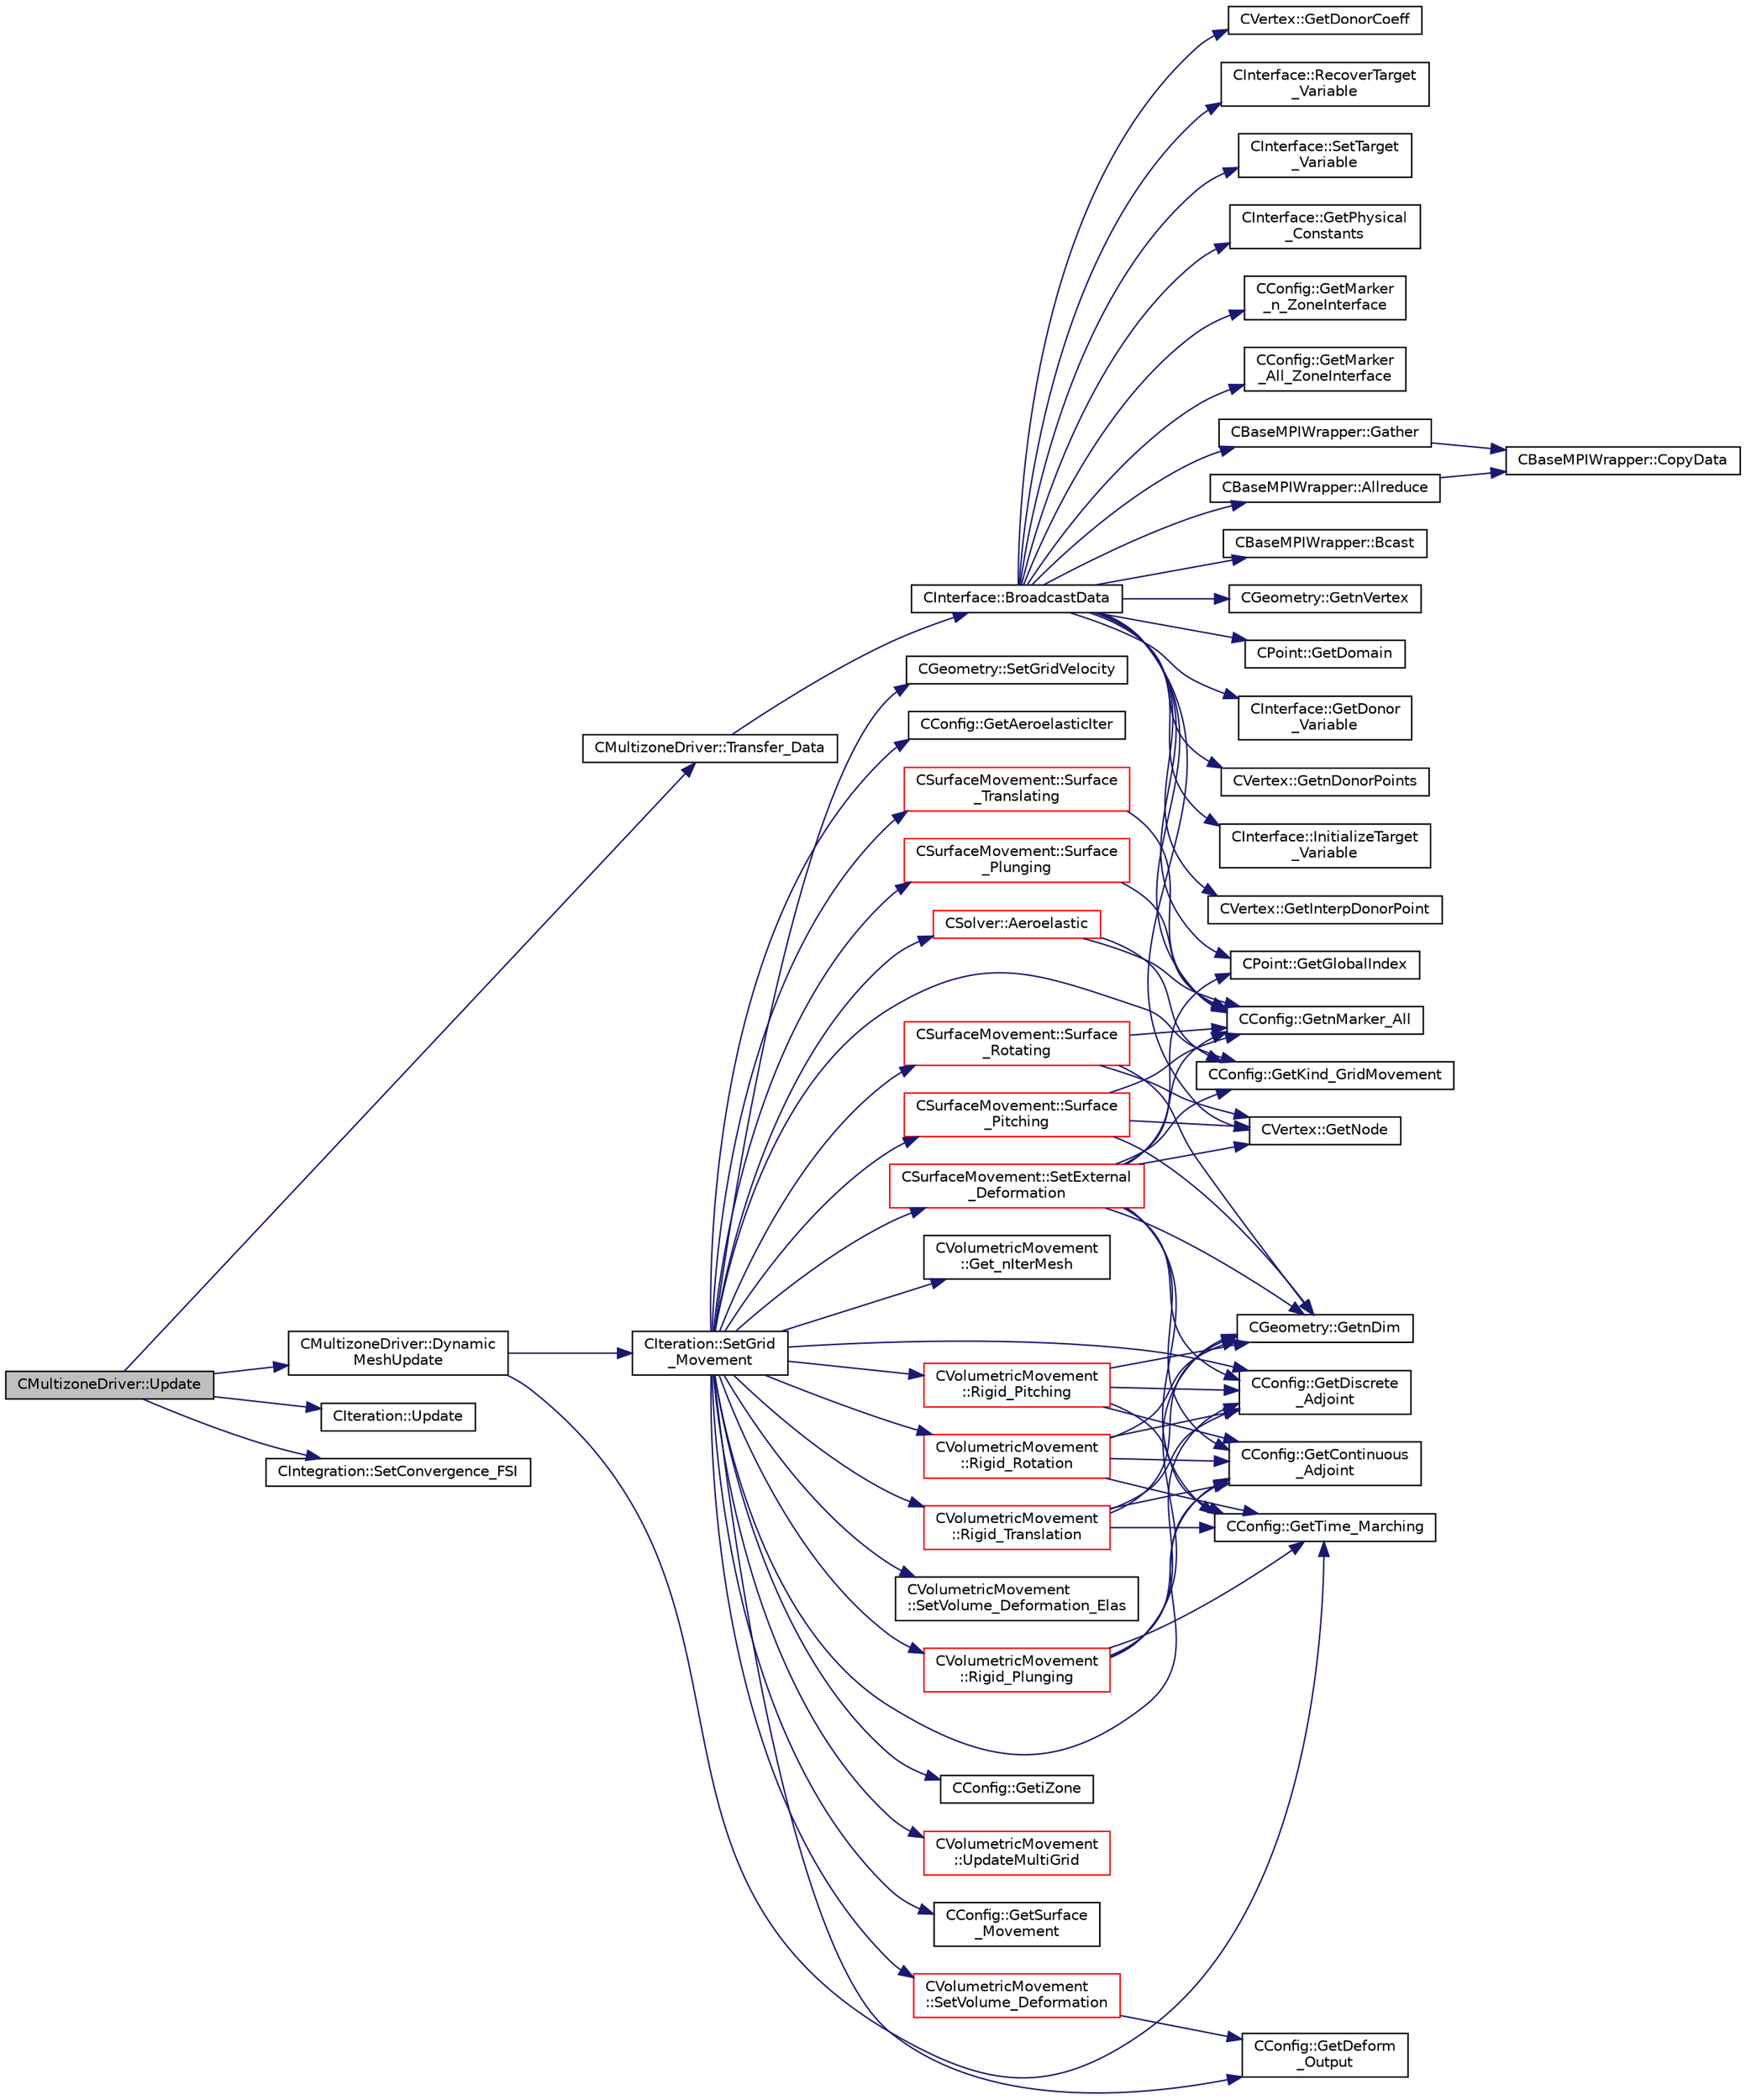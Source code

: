 digraph "CMultizoneDriver::Update"
{
  edge [fontname="Helvetica",fontsize="10",labelfontname="Helvetica",labelfontsize="10"];
  node [fontname="Helvetica",fontsize="10",shape=record];
  rankdir="LR";
  Node1666 [label="CMultizoneDriver::Update",height=0.2,width=0.4,color="black", fillcolor="grey75", style="filled", fontcolor="black"];
  Node1666 -> Node1667 [color="midnightblue",fontsize="10",style="solid",fontname="Helvetica"];
  Node1667 [label="CMultizoneDriver::Transfer_Data",height=0.2,width=0.4,color="black", fillcolor="white", style="filled",URL="$class_c_multizone_driver.html#aa4bdb7a03c7138edb5e7cf17551b9d03",tooltip="Routine to provide all the desired physical transfers between the different zones during one iteratio..."];
  Node1667 -> Node1668 [color="midnightblue",fontsize="10",style="solid",fontname="Helvetica"];
  Node1668 [label="CInterface::BroadcastData",height=0.2,width=0.4,color="black", fillcolor="white", style="filled",URL="$class_c_interface.html#a2e2f60d93a4041c60235926b55d0ba5c",tooltip="Interpolate data and broadcast it into all processors, for nonmatching meshes. "];
  Node1668 -> Node1669 [color="midnightblue",fontsize="10",style="solid",fontname="Helvetica"];
  Node1669 [label="CInterface::GetPhysical\l_Constants",height=0.2,width=0.4,color="black", fillcolor="white", style="filled",URL="$class_c_interface.html#a50bb027c9818cd7dd284fff12be37984",tooltip="A virtual member. "];
  Node1668 -> Node1670 [color="midnightblue",fontsize="10",style="solid",fontname="Helvetica"];
  Node1670 [label="CConfig::GetMarker\l_n_ZoneInterface",height=0.2,width=0.4,color="black", fillcolor="white", style="filled",URL="$class_c_config.html#a87063c04f8713d8fc46dfcedb6adef34",tooltip="Get the number of FSI interface markers val_marker. "];
  Node1668 -> Node1671 [color="midnightblue",fontsize="10",style="solid",fontname="Helvetica"];
  Node1671 [label="CConfig::GetnMarker_All",height=0.2,width=0.4,color="black", fillcolor="white", style="filled",URL="$class_c_config.html#a300c4884edfc0c2acf395036439004f4",tooltip="Get the total number of boundary markers including send/receive domains. "];
  Node1668 -> Node1672 [color="midnightblue",fontsize="10",style="solid",fontname="Helvetica"];
  Node1672 [label="CConfig::GetMarker\l_All_ZoneInterface",height=0.2,width=0.4,color="black", fillcolor="white", style="filled",URL="$class_c_config.html#ad7e1b2f0ee9749cc62c5394ae761ae0e",tooltip="Get the FSI interface information for a marker val_marker. "];
  Node1668 -> Node1673 [color="midnightblue",fontsize="10",style="solid",fontname="Helvetica"];
  Node1673 [label="CBaseMPIWrapper::Gather",height=0.2,width=0.4,color="black", fillcolor="white", style="filled",URL="$class_c_base_m_p_i_wrapper.html#a39e59958c13f7fefc74062ba2ff149f1"];
  Node1673 -> Node1674 [color="midnightblue",fontsize="10",style="solid",fontname="Helvetica"];
  Node1674 [label="CBaseMPIWrapper::CopyData",height=0.2,width=0.4,color="black", fillcolor="white", style="filled",URL="$class_c_base_m_p_i_wrapper.html#a4725cc1dd65b161b483e812a538a5e36"];
  Node1668 -> Node1675 [color="midnightblue",fontsize="10",style="solid",fontname="Helvetica"];
  Node1675 [label="CBaseMPIWrapper::Bcast",height=0.2,width=0.4,color="black", fillcolor="white", style="filled",URL="$class_c_base_m_p_i_wrapper.html#ae816a2f124ea5ae95337418462514df5"];
  Node1668 -> Node1676 [color="midnightblue",fontsize="10",style="solid",fontname="Helvetica"];
  Node1676 [label="CGeometry::GetnVertex",height=0.2,width=0.4,color="black", fillcolor="white", style="filled",URL="$class_c_geometry.html#a55427e474834af1941e13750b17975be",tooltip="Get number of vertices. "];
  Node1668 -> Node1677 [color="midnightblue",fontsize="10",style="solid",fontname="Helvetica"];
  Node1677 [label="CVertex::GetNode",height=0.2,width=0.4,color="black", fillcolor="white", style="filled",URL="$class_c_vertex.html#a95c513bf927464157ed96b6c79779a1f",tooltip="Get the node of the vertex. "];
  Node1668 -> Node1678 [color="midnightblue",fontsize="10",style="solid",fontname="Helvetica"];
  Node1678 [label="CPoint::GetDomain",height=0.2,width=0.4,color="black", fillcolor="white", style="filled",URL="$class_c_point.html#a1d7e22a60d4cfef356af1cba2bab3e55",tooltip="For parallel computation, its indicates if a point must be computed or not. "];
  Node1668 -> Node1679 [color="midnightblue",fontsize="10",style="solid",fontname="Helvetica"];
  Node1679 [label="CBaseMPIWrapper::Allreduce",height=0.2,width=0.4,color="black", fillcolor="white", style="filled",URL="$class_c_base_m_p_i_wrapper.html#a637b6fd917a8ca91ce748ba88e0d66b6"];
  Node1679 -> Node1674 [color="midnightblue",fontsize="10",style="solid",fontname="Helvetica"];
  Node1668 -> Node1680 [color="midnightblue",fontsize="10",style="solid",fontname="Helvetica"];
  Node1680 [label="CInterface::GetDonor\l_Variable",height=0.2,width=0.4,color="black", fillcolor="white", style="filled",URL="$class_c_interface.html#ada6a42fa4745639309900d7ad709b9b4",tooltip="A virtual member. "];
  Node1668 -> Node1681 [color="midnightblue",fontsize="10",style="solid",fontname="Helvetica"];
  Node1681 [label="CPoint::GetGlobalIndex",height=0.2,width=0.4,color="black", fillcolor="white", style="filled",URL="$class_c_point.html#ab546170a5a03ef210a75fc5531910050",tooltip="Get the global index in a parallel computation. "];
  Node1668 -> Node1682 [color="midnightblue",fontsize="10",style="solid",fontname="Helvetica"];
  Node1682 [label="CVertex::GetnDonorPoints",height=0.2,width=0.4,color="black", fillcolor="white", style="filled",URL="$class_c_vertex.html#a58814b9ff753b7f56e073c07ed0eb9d7",tooltip="Return the value of nDonor_Points. "];
  Node1668 -> Node1683 [color="midnightblue",fontsize="10",style="solid",fontname="Helvetica"];
  Node1683 [label="CInterface::InitializeTarget\l_Variable",height=0.2,width=0.4,color="black", fillcolor="white", style="filled",URL="$class_c_interface.html#a2bc05852139b6a3301ee8530887b223e",tooltip="Initializes the target variable. "];
  Node1668 -> Node1684 [color="midnightblue",fontsize="10",style="solid",fontname="Helvetica"];
  Node1684 [label="CVertex::GetInterpDonorPoint",height=0.2,width=0.4,color="black", fillcolor="white", style="filled",URL="$class_c_vertex.html#abba7777cdf00b9c7e8f30abff5047a7d",tooltip="Get the value of the donor point of a vertex (for interpolation). "];
  Node1668 -> Node1685 [color="midnightblue",fontsize="10",style="solid",fontname="Helvetica"];
  Node1685 [label="CVertex::GetDonorCoeff",height=0.2,width=0.4,color="black", fillcolor="white", style="filled",URL="$class_c_vertex.html#ad34df54a614287bcd78cc2a13e6ff410",tooltip="Get the coefficient value of a donor point. "];
  Node1668 -> Node1686 [color="midnightblue",fontsize="10",style="solid",fontname="Helvetica"];
  Node1686 [label="CInterface::RecoverTarget\l_Variable",height=0.2,width=0.4,color="black", fillcolor="white", style="filled",URL="$class_c_interface.html#a1cc208e7c5a8450ae45b0cc1c25c59cf",tooltip="Recovers the target variable from the buffer of su2doubles that was broadcasted. "];
  Node1668 -> Node1687 [color="midnightblue",fontsize="10",style="solid",fontname="Helvetica"];
  Node1687 [label="CInterface::SetTarget\l_Variable",height=0.2,width=0.4,color="black", fillcolor="white", style="filled",URL="$class_c_interface.html#a6f50a839dadc10ccfa9dad5d199c8fa7",tooltip="A virtual member. "];
  Node1666 -> Node1688 [color="midnightblue",fontsize="10",style="solid",fontname="Helvetica"];
  Node1688 [label="CMultizoneDriver::Dynamic\lMeshUpdate",height=0.2,width=0.4,color="black", fillcolor="white", style="filled",URL="$class_c_multizone_driver.html#ad28a95a48e9750237a5e2b1bf2c4aac9",tooltip="Perform a dynamic mesh deformation, included grid velocity computation and the update of the multigri..."];
  Node1688 -> Node1689 [color="midnightblue",fontsize="10",style="solid",fontname="Helvetica"];
  Node1689 [label="CConfig::GetTime_Marching",height=0.2,width=0.4,color="black", fillcolor="white", style="filled",URL="$class_c_config.html#a864d499ce740184803607801c47abda7",tooltip="Provides information about the time integration, and change the write in the output files information..."];
  Node1688 -> Node1690 [color="midnightblue",fontsize="10",style="solid",fontname="Helvetica"];
  Node1690 [label="CIteration::SetGrid\l_Movement",height=0.2,width=0.4,color="black", fillcolor="white", style="filled",URL="$class_c_iteration.html#a7b36785762f6b0c214569b185b858b6c",tooltip="Updates the positions and grid velocities for dynamic meshes between physical time steps..."];
  Node1690 -> Node1691 [color="midnightblue",fontsize="10",style="solid",fontname="Helvetica"];
  Node1691 [label="CConfig::GetKind_GridMovement",height=0.2,width=0.4,color="black", fillcolor="white", style="filled",URL="$class_c_config.html#ab598508566cb08cb9929934d433ce400",tooltip="Get the type of dynamic mesh motion. Each zone gets a config file. "];
  Node1690 -> Node1692 [color="midnightblue",fontsize="10",style="solid",fontname="Helvetica"];
  Node1692 [label="CConfig::GetContinuous\l_Adjoint",height=0.2,width=0.4,color="black", fillcolor="white", style="filled",URL="$class_c_config.html#a2917fd8eeb6a8bf275a3fc351aac2a5e",tooltip="Determines if problem is adjoint. "];
  Node1690 -> Node1693 [color="midnightblue",fontsize="10",style="solid",fontname="Helvetica"];
  Node1693 [label="CConfig::GetDiscrete\l_Adjoint",height=0.2,width=0.4,color="black", fillcolor="white", style="filled",URL="$class_c_config.html#abe9f117dab934d76e518a9e8e40b142a",tooltip="Get the indicator whether we are solving an discrete adjoint problem. "];
  Node1690 -> Node1694 [color="midnightblue",fontsize="10",style="solid",fontname="Helvetica"];
  Node1694 [label="CConfig::GetDeform\l_Output",height=0.2,width=0.4,color="black", fillcolor="white", style="filled",URL="$class_c_config.html#a957449c22ca4244836b0eb5e02f1fcbf",tooltip="Get information about writing grid deformation residuals to the console. "];
  Node1690 -> Node1695 [color="midnightblue",fontsize="10",style="solid",fontname="Helvetica"];
  Node1695 [label="CConfig::GetiZone",height=0.2,width=0.4,color="black", fillcolor="white", style="filled",URL="$class_c_config.html#ac09e21f44792b38adb3f933a4426b25f",tooltip="Provides the number of varaibles. "];
  Node1690 -> Node1696 [color="midnightblue",fontsize="10",style="solid",fontname="Helvetica"];
  Node1696 [label="CVolumetricMovement\l::Rigid_Translation",height=0.2,width=0.4,color="red", fillcolor="white", style="filled",URL="$class_c_volumetric_movement.html#a00368e3044dd07d74e1fafdc11980644",tooltip="Unsteady translational grid movement using rigid mesh motion. "];
  Node1696 -> Node1697 [color="midnightblue",fontsize="10",style="solid",fontname="Helvetica"];
  Node1697 [label="CGeometry::GetnDim",height=0.2,width=0.4,color="black", fillcolor="white", style="filled",URL="$class_c_geometry.html#a2af01006c0c4f74ba089582f1a3587fe",tooltip="Get number of coordinates. "];
  Node1696 -> Node1689 [color="midnightblue",fontsize="10",style="solid",fontname="Helvetica"];
  Node1696 -> Node1692 [color="midnightblue",fontsize="10",style="solid",fontname="Helvetica"];
  Node1696 -> Node1693 [color="midnightblue",fontsize="10",style="solid",fontname="Helvetica"];
  Node1690 -> Node1724 [color="midnightblue",fontsize="10",style="solid",fontname="Helvetica"];
  Node1724 [label="CVolumetricMovement\l::Rigid_Plunging",height=0.2,width=0.4,color="red", fillcolor="white", style="filled",URL="$class_c_volumetric_movement.html#a886e5096f246aec19af2b98bad3e39b2",tooltip="Unsteady plunging grid movement using rigid mesh motion. "];
  Node1724 -> Node1697 [color="midnightblue",fontsize="10",style="solid",fontname="Helvetica"];
  Node1724 -> Node1689 [color="midnightblue",fontsize="10",style="solid",fontname="Helvetica"];
  Node1724 -> Node1692 [color="midnightblue",fontsize="10",style="solid",fontname="Helvetica"];
  Node1724 -> Node1693 [color="midnightblue",fontsize="10",style="solid",fontname="Helvetica"];
  Node1690 -> Node1730 [color="midnightblue",fontsize="10",style="solid",fontname="Helvetica"];
  Node1730 [label="CVolumetricMovement\l::Rigid_Pitching",height=0.2,width=0.4,color="red", fillcolor="white", style="filled",URL="$class_c_volumetric_movement.html#a9806afa50b53c60376844053db15420c",tooltip="Unsteady pitching grid movement using rigid mesh motion. "];
  Node1730 -> Node1697 [color="midnightblue",fontsize="10",style="solid",fontname="Helvetica"];
  Node1730 -> Node1689 [color="midnightblue",fontsize="10",style="solid",fontname="Helvetica"];
  Node1730 -> Node1692 [color="midnightblue",fontsize="10",style="solid",fontname="Helvetica"];
  Node1730 -> Node1693 [color="midnightblue",fontsize="10",style="solid",fontname="Helvetica"];
  Node1690 -> Node1734 [color="midnightblue",fontsize="10",style="solid",fontname="Helvetica"];
  Node1734 [label="CVolumetricMovement\l::Rigid_Rotation",height=0.2,width=0.4,color="red", fillcolor="white", style="filled",URL="$class_c_volumetric_movement.html#a316597f05a787ca1b683aba66214110b",tooltip="Unsteady grid movement using rigid mesh rotation. "];
  Node1734 -> Node1689 [color="midnightblue",fontsize="10",style="solid",fontname="Helvetica"];
  Node1734 -> Node1692 [color="midnightblue",fontsize="10",style="solid",fontname="Helvetica"];
  Node1734 -> Node1693 [color="midnightblue",fontsize="10",style="solid",fontname="Helvetica"];
  Node1734 -> Node1697 [color="midnightblue",fontsize="10",style="solid",fontname="Helvetica"];
  Node1690 -> Node1736 [color="midnightblue",fontsize="10",style="solid",fontname="Helvetica"];
  Node1736 [label="CVolumetricMovement\l::UpdateMultiGrid",height=0.2,width=0.4,color="red", fillcolor="white", style="filled",URL="$class_c_volumetric_movement.html#a1cb59d54bb326eb7c09729cfac0c398a",tooltip="Update the coarse multigrid levels after the grid movement. "];
  Node1690 -> Node1740 [color="midnightblue",fontsize="10",style="solid",fontname="Helvetica"];
  Node1740 [label="CConfig::GetSurface\l_Movement",height=0.2,width=0.4,color="black", fillcolor="white", style="filled",URL="$class_c_config.html#a67dbc09d0ad95072023d7f356333d6c8",tooltip="Get information about deforming markers. "];
  Node1690 -> Node1741 [color="midnightblue",fontsize="10",style="solid",fontname="Helvetica"];
  Node1741 [label="CSurfaceMovement::Surface\l_Translating",height=0.2,width=0.4,color="red", fillcolor="white", style="filled",URL="$class_c_surface_movement.html#aaa5e3a14a55a7d1fe4c00b8cd195497f",tooltip="Computes the displacement of a translating surface for a dynamic mesh simulation. ..."];
  Node1741 -> Node1671 [color="midnightblue",fontsize="10",style="solid",fontname="Helvetica"];
  Node1690 -> Node1752 [color="midnightblue",fontsize="10",style="solid",fontname="Helvetica"];
  Node1752 [label="CVolumetricMovement\l::SetVolume_Deformation",height=0.2,width=0.4,color="red", fillcolor="white", style="filled",URL="$class_c_volumetric_movement.html#a9120967db0448fb16cb3ddf14ce6b533",tooltip="Grid deformation using the spring analogy method. "];
  Node1752 -> Node1694 [color="midnightblue",fontsize="10",style="solid",fontname="Helvetica"];
  Node1690 -> Node1834 [color="midnightblue",fontsize="10",style="solid",fontname="Helvetica"];
  Node1834 [label="CSurfaceMovement::Surface\l_Plunging",height=0.2,width=0.4,color="red", fillcolor="white", style="filled",URL="$class_c_surface_movement.html#a46b4020fed71fc432c22eef4c1a3a9bb",tooltip="Computes the displacement of a plunging surface for a dynamic mesh simulation. "];
  Node1834 -> Node1671 [color="midnightblue",fontsize="10",style="solid",fontname="Helvetica"];
  Node1690 -> Node1837 [color="midnightblue",fontsize="10",style="solid",fontname="Helvetica"];
  Node1837 [label="CSurfaceMovement::Surface\l_Pitching",height=0.2,width=0.4,color="red", fillcolor="white", style="filled",URL="$class_c_surface_movement.html#adc08e64ff18721a8f95486d6e7f11229",tooltip="Computes the displacement of a pitching surface for a dynamic mesh simulation. "];
  Node1837 -> Node1697 [color="midnightblue",fontsize="10",style="solid",fontname="Helvetica"];
  Node1837 -> Node1671 [color="midnightblue",fontsize="10",style="solid",fontname="Helvetica"];
  Node1837 -> Node1677 [color="midnightblue",fontsize="10",style="solid",fontname="Helvetica"];
  Node1690 -> Node1841 [color="midnightblue",fontsize="10",style="solid",fontname="Helvetica"];
  Node1841 [label="CSurfaceMovement::Surface\l_Rotating",height=0.2,width=0.4,color="red", fillcolor="white", style="filled",URL="$class_c_surface_movement.html#afe7ab1e988862c31e5ab53ef51b63149",tooltip="Computes the displacement of a rotating surface for a dynamic mesh simulation. "];
  Node1841 -> Node1697 [color="midnightblue",fontsize="10",style="solid",fontname="Helvetica"];
  Node1841 -> Node1671 [color="midnightblue",fontsize="10",style="solid",fontname="Helvetica"];
  Node1841 -> Node1677 [color="midnightblue",fontsize="10",style="solid",fontname="Helvetica"];
  Node1690 -> Node1843 [color="midnightblue",fontsize="10",style="solid",fontname="Helvetica"];
  Node1843 [label="CGeometry::SetGridVelocity",height=0.2,width=0.4,color="black", fillcolor="white", style="filled",URL="$class_c_geometry.html#a56faea51207448fbf1cf56079d220ff4",tooltip="A virtual member. "];
  Node1690 -> Node1844 [color="midnightblue",fontsize="10",style="solid",fontname="Helvetica"];
  Node1844 [label="CConfig::GetAeroelasticIter",height=0.2,width=0.4,color="black", fillcolor="white", style="filled",URL="$class_c_config.html#aec6ffdaa9a684d4beb9bd895355b2c6d",tooltip="Aeroelastic solve every x inner iteration. "];
  Node1690 -> Node1845 [color="midnightblue",fontsize="10",style="solid",fontname="Helvetica"];
  Node1845 [label="CSolver::Aeroelastic",height=0.2,width=0.4,color="red", fillcolor="white", style="filled",URL="$class_c_solver.html#af130046f03f282501efef2c117af6ced",tooltip="Prepares and solves the aeroelastic equations. "];
  Node1845 -> Node1671 [color="midnightblue",fontsize="10",style="solid",fontname="Helvetica"];
  Node1845 -> Node1691 [color="midnightblue",fontsize="10",style="solid",fontname="Helvetica"];
  Node1690 -> Node1869 [color="midnightblue",fontsize="10",style="solid",fontname="Helvetica"];
  Node1869 [label="CVolumetricMovement\l::Get_nIterMesh",height=0.2,width=0.4,color="black", fillcolor="white", style="filled",URL="$class_c_volumetric_movement.html#af113238d1042f8eba7ef7cb93d3edc98",tooltip="Retrieve the number of iterations when moving the mesh. "];
  Node1690 -> Node1870 [color="midnightblue",fontsize="10",style="solid",fontname="Helvetica"];
  Node1870 [label="CVolumetricMovement\l::SetVolume_Deformation_Elas",height=0.2,width=0.4,color="black", fillcolor="white", style="filled",URL="$class_c_volumetric_movement.html#afebb1eb3eebefd2399587e5d11b7bea3",tooltip="Grid deformation using the spring analogy method. "];
  Node1690 -> Node1871 [color="midnightblue",fontsize="10",style="solid",fontname="Helvetica"];
  Node1871 [label="CSurfaceMovement::SetExternal\l_Deformation",height=0.2,width=0.4,color="red", fillcolor="white", style="filled",URL="$class_c_surface_movement.html#a575ff545fe6de6e84fb8fed8e1615edb",tooltip="Set any surface deformationsbased on an input file. "];
  Node1871 -> Node1689 [color="midnightblue",fontsize="10",style="solid",fontname="Helvetica"];
  Node1871 -> Node1692 [color="midnightblue",fontsize="10",style="solid",fontname="Helvetica"];
  Node1871 -> Node1693 [color="midnightblue",fontsize="10",style="solid",fontname="Helvetica"];
  Node1871 -> Node1697 [color="midnightblue",fontsize="10",style="solid",fontname="Helvetica"];
  Node1871 -> Node1671 [color="midnightblue",fontsize="10",style="solid",fontname="Helvetica"];
  Node1871 -> Node1677 [color="midnightblue",fontsize="10",style="solid",fontname="Helvetica"];
  Node1871 -> Node1681 [color="midnightblue",fontsize="10",style="solid",fontname="Helvetica"];
  Node1871 -> Node1691 [color="midnightblue",fontsize="10",style="solid",fontname="Helvetica"];
  Node1666 -> Node1874 [color="midnightblue",fontsize="10",style="solid",fontname="Helvetica"];
  Node1874 [label="CIteration::Update",height=0.2,width=0.4,color="black", fillcolor="white", style="filled",URL="$class_c_iteration.html#aa0cc352a495c6a12740a941eeb63f2e8",tooltip="A virtual member. "];
  Node1666 -> Node1875 [color="midnightblue",fontsize="10",style="solid",fontname="Helvetica"];
  Node1875 [label="CIntegration::SetConvergence_FSI",height=0.2,width=0.4,color="black", fillcolor="white", style="filled",URL="$class_c_integration.html#af2a6b493441388fd5485367732f1fed7",tooltip="Set the indicator of the convergence for FSI. "];
}

